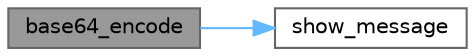 digraph "base64_encode"
{
 // LATEX_PDF_SIZE
  bgcolor="transparent";
  edge [fontname=Helvetica,fontsize=10,labelfontname=Helvetica,labelfontsize=10];
  node [fontname=Helvetica,fontsize=10,shape=box,height=0.2,width=0.4];
  rankdir="LR";
  Node1 [id="Node000001",label="base64_encode",height=0.2,width=0.4,color="gray40", fillcolor="grey60", style="filled", fontcolor="black",tooltip="Encodes binary data into a Base64 null-terminated string."];
  Node1 -> Node2 [id="edge1_Node000001_Node000002",color="steelblue1",style="solid",tooltip=" "];
  Node2 [id="Node000002",label="show_message",height=0.2,width=0.4,color="grey40", fillcolor="white", style="filled",URL="$utils_8c.html#ad5ac4af3f2f12083132ff8418cf2d758",tooltip="Displays an error or information message."];
}

